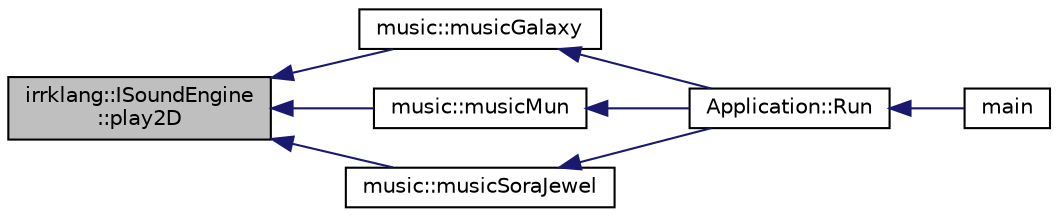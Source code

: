 digraph "irrklang::ISoundEngine::play2D"
{
  bgcolor="transparent";
  edge [fontname="Helvetica",fontsize="10",labelfontname="Helvetica",labelfontsize="10"];
  node [fontname="Helvetica",fontsize="10",shape=record];
  rankdir="LR";
  Node1 [label="irrklang::ISoundEngine\l::play2D",height=0.2,width=0.4,color="black", fillcolor="grey75", style="filled", fontcolor="black"];
  Node1 -> Node2 [dir="back",color="midnightblue",fontsize="10",style="solid",fontname="Helvetica"];
  Node2 [label="music::musicGalaxy",height=0.2,width=0.4,color="black",URL="$classmusic.html#a980e490547c2f6a7a7875e58548fce5b",tooltip="music function to play music for Galaxy scene "];
  Node2 -> Node3 [dir="back",color="midnightblue",fontsize="10",style="solid",fontname="Helvetica"];
  Node3 [label="Application::Run",height=0.2,width=0.4,color="black",URL="$classApplication.html#aaf09cd6cb412086dc039e28cdb059f0d"];
  Node3 -> Node4 [dir="back",color="midnightblue",fontsize="10",style="solid",fontname="Helvetica"];
  Node4 [label="main",height=0.2,width=0.4,color="black",URL="$main_8cpp.html#a840291bc02cba5474a4cb46a9b9566fe"];
  Node1 -> Node5 [dir="back",color="midnightblue",fontsize="10",style="solid",fontname="Helvetica"];
  Node5 [label="music::musicMun",height=0.2,width=0.4,color="black",URL="$classmusic.html#a3d999425453d51069667bb0be1471e83",tooltip="music function to play music for Mun scene "];
  Node5 -> Node3 [dir="back",color="midnightblue",fontsize="10",style="solid",fontname="Helvetica"];
  Node1 -> Node6 [dir="back",color="midnightblue",fontsize="10",style="solid",fontname="Helvetica"];
  Node6 [label="music::musicSoraJewel",height=0.2,width=0.4,color="black",URL="$classmusic.html#a42a802fd796b8556d64225aa9abd55d3",tooltip="music function to play music for Sora Jewel scene "];
  Node6 -> Node3 [dir="back",color="midnightblue",fontsize="10",style="solid",fontname="Helvetica"];
}
